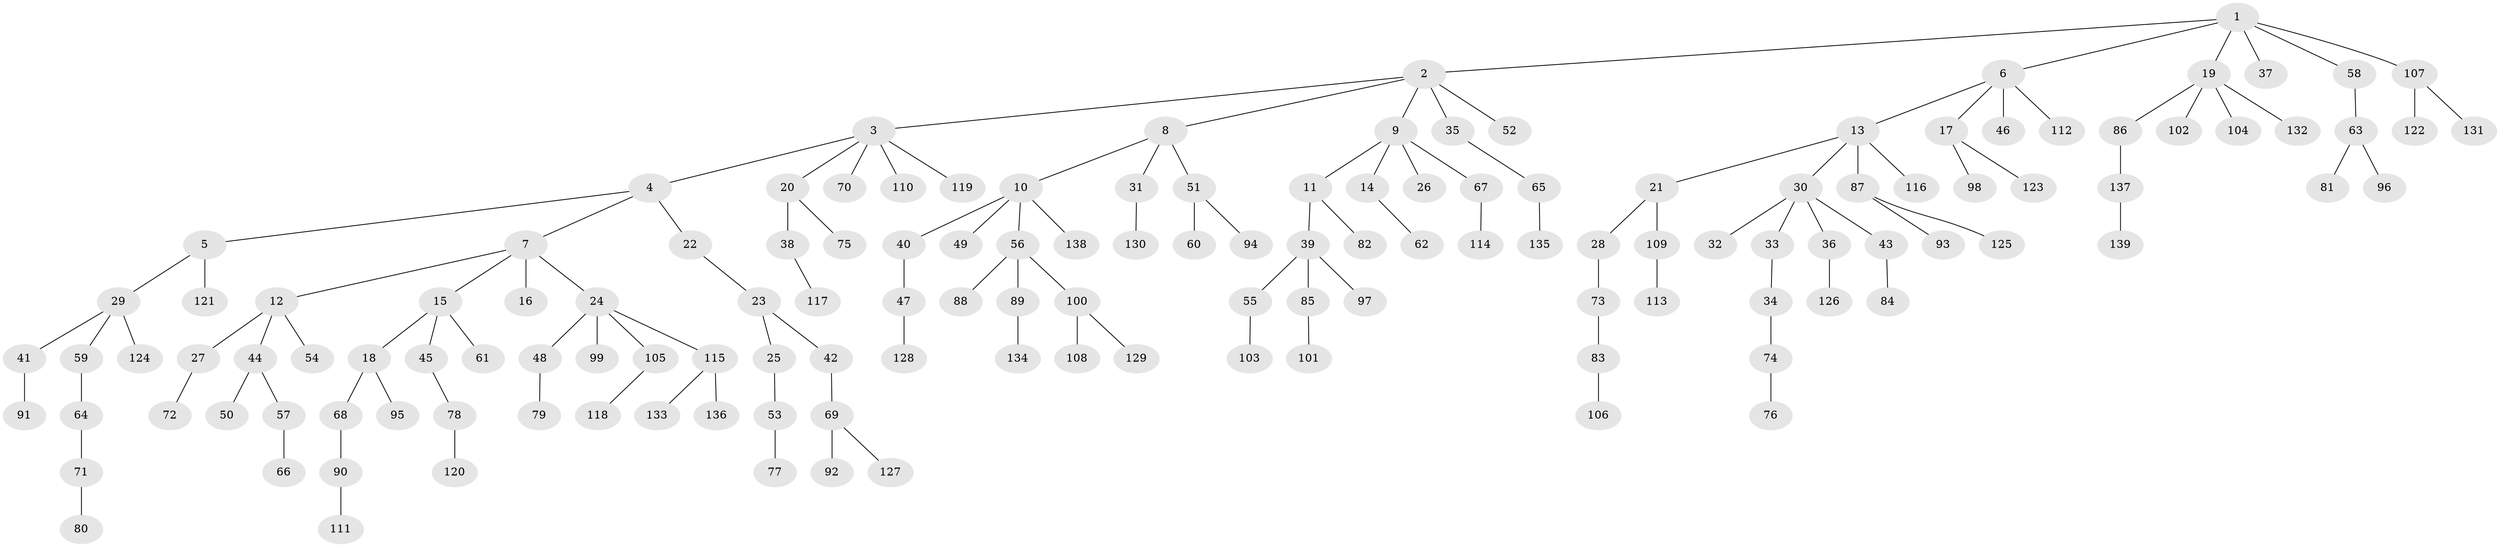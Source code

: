 // coarse degree distribution, {4: 0.09523809523809523, 3: 0.19047619047619047, 2: 0.2857142857142857, 1: 0.42857142857142855}
// Generated by graph-tools (version 1.1) at 2025/51/03/04/25 22:51:44]
// undirected, 139 vertices, 138 edges
graph export_dot {
  node [color=gray90,style=filled];
  1;
  2;
  3;
  4;
  5;
  6;
  7;
  8;
  9;
  10;
  11;
  12;
  13;
  14;
  15;
  16;
  17;
  18;
  19;
  20;
  21;
  22;
  23;
  24;
  25;
  26;
  27;
  28;
  29;
  30;
  31;
  32;
  33;
  34;
  35;
  36;
  37;
  38;
  39;
  40;
  41;
  42;
  43;
  44;
  45;
  46;
  47;
  48;
  49;
  50;
  51;
  52;
  53;
  54;
  55;
  56;
  57;
  58;
  59;
  60;
  61;
  62;
  63;
  64;
  65;
  66;
  67;
  68;
  69;
  70;
  71;
  72;
  73;
  74;
  75;
  76;
  77;
  78;
  79;
  80;
  81;
  82;
  83;
  84;
  85;
  86;
  87;
  88;
  89;
  90;
  91;
  92;
  93;
  94;
  95;
  96;
  97;
  98;
  99;
  100;
  101;
  102;
  103;
  104;
  105;
  106;
  107;
  108;
  109;
  110;
  111;
  112;
  113;
  114;
  115;
  116;
  117;
  118;
  119;
  120;
  121;
  122;
  123;
  124;
  125;
  126;
  127;
  128;
  129;
  130;
  131;
  132;
  133;
  134;
  135;
  136;
  137;
  138;
  139;
  1 -- 2;
  1 -- 6;
  1 -- 19;
  1 -- 37;
  1 -- 58;
  1 -- 107;
  2 -- 3;
  2 -- 8;
  2 -- 9;
  2 -- 35;
  2 -- 52;
  3 -- 4;
  3 -- 20;
  3 -- 70;
  3 -- 110;
  3 -- 119;
  4 -- 5;
  4 -- 7;
  4 -- 22;
  5 -- 29;
  5 -- 121;
  6 -- 13;
  6 -- 17;
  6 -- 46;
  6 -- 112;
  7 -- 12;
  7 -- 15;
  7 -- 16;
  7 -- 24;
  8 -- 10;
  8 -- 31;
  8 -- 51;
  9 -- 11;
  9 -- 14;
  9 -- 26;
  9 -- 67;
  10 -- 40;
  10 -- 49;
  10 -- 56;
  10 -- 138;
  11 -- 39;
  11 -- 82;
  12 -- 27;
  12 -- 44;
  12 -- 54;
  13 -- 21;
  13 -- 30;
  13 -- 87;
  13 -- 116;
  14 -- 62;
  15 -- 18;
  15 -- 45;
  15 -- 61;
  17 -- 98;
  17 -- 123;
  18 -- 68;
  18 -- 95;
  19 -- 86;
  19 -- 102;
  19 -- 104;
  19 -- 132;
  20 -- 38;
  20 -- 75;
  21 -- 28;
  21 -- 109;
  22 -- 23;
  23 -- 25;
  23 -- 42;
  24 -- 48;
  24 -- 99;
  24 -- 105;
  24 -- 115;
  25 -- 53;
  27 -- 72;
  28 -- 73;
  29 -- 41;
  29 -- 59;
  29 -- 124;
  30 -- 32;
  30 -- 33;
  30 -- 36;
  30 -- 43;
  31 -- 130;
  33 -- 34;
  34 -- 74;
  35 -- 65;
  36 -- 126;
  38 -- 117;
  39 -- 55;
  39 -- 85;
  39 -- 97;
  40 -- 47;
  41 -- 91;
  42 -- 69;
  43 -- 84;
  44 -- 50;
  44 -- 57;
  45 -- 78;
  47 -- 128;
  48 -- 79;
  51 -- 60;
  51 -- 94;
  53 -- 77;
  55 -- 103;
  56 -- 88;
  56 -- 89;
  56 -- 100;
  57 -- 66;
  58 -- 63;
  59 -- 64;
  63 -- 81;
  63 -- 96;
  64 -- 71;
  65 -- 135;
  67 -- 114;
  68 -- 90;
  69 -- 92;
  69 -- 127;
  71 -- 80;
  73 -- 83;
  74 -- 76;
  78 -- 120;
  83 -- 106;
  85 -- 101;
  86 -- 137;
  87 -- 93;
  87 -- 125;
  89 -- 134;
  90 -- 111;
  100 -- 108;
  100 -- 129;
  105 -- 118;
  107 -- 122;
  107 -- 131;
  109 -- 113;
  115 -- 133;
  115 -- 136;
  137 -- 139;
}
